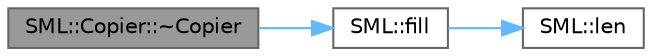 digraph "SML::Copier::~Copier"
{
 // LATEX_PDF_SIZE
  bgcolor="transparent";
  edge [fontname=Helvetica,fontsize=10,labelfontname=Helvetica,labelfontsize=10];
  node [fontname=Helvetica,fontsize=10,shape=box,height=0.2,width=0.4];
  rankdir="LR";
  Node1 [id="Node000001",label="SML::Copier::~Copier",height=0.2,width=0.4,color="gray40", fillcolor="grey60", style="filled", fontcolor="black",tooltip="Copier object deconstructor."];
  Node1 -> Node2 [id="edge1_Node000001_Node000002",color="steelblue1",style="solid",tooltip=" "];
  Node2 [id="Node000002",label="SML::fill",height=0.2,width=0.4,color="grey40", fillcolor="white", style="filled",URL="$namespace_s_m_l.html#a3561fba48e92dde5432b6bde26762707",tooltip="Fill len bytes from address with value."];
  Node2 -> Node3 [id="edge2_Node000002_Node000003",color="steelblue1",style="solid",tooltip=" "];
  Node3 [id="Node000003",label="SML::len",height=0.2,width=0.4,color="grey40", fillcolor="white", style="filled",URL="$group___string.html#ga2f1fe38b0f0a4e8e04a1b8cbe83fc0e9",tooltip="Find length of input C-string."];
}

